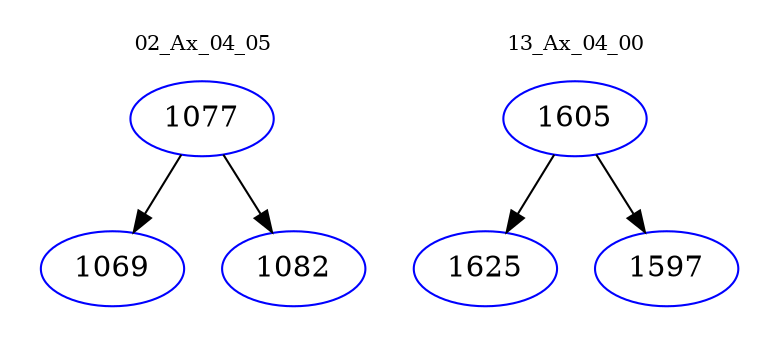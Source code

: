 digraph{
subgraph cluster_0 {
color = white
label = "02_Ax_04_05";
fontsize=10;
T0_1077 [label="1077", color="blue"]
T0_1077 -> T0_1069 [color="black"]
T0_1069 [label="1069", color="blue"]
T0_1077 -> T0_1082 [color="black"]
T0_1082 [label="1082", color="blue"]
}
subgraph cluster_1 {
color = white
label = "13_Ax_04_00";
fontsize=10;
T1_1605 [label="1605", color="blue"]
T1_1605 -> T1_1625 [color="black"]
T1_1625 [label="1625", color="blue"]
T1_1605 -> T1_1597 [color="black"]
T1_1597 [label="1597", color="blue"]
}
}
